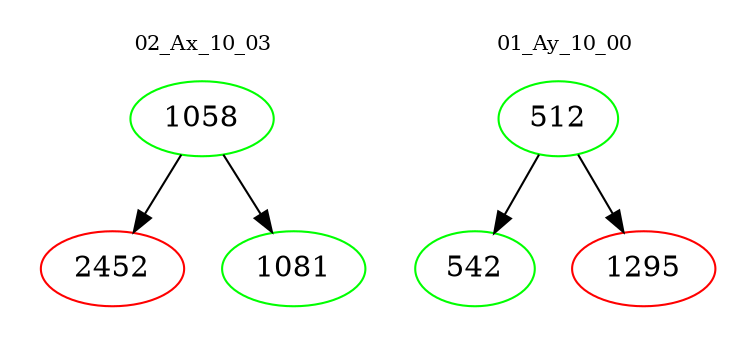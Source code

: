 digraph{
subgraph cluster_0 {
color = white
label = "02_Ax_10_03";
fontsize=10;
T0_1058 [label="1058", color="green"]
T0_1058 -> T0_2452 [color="black"]
T0_2452 [label="2452", color="red"]
T0_1058 -> T0_1081 [color="black"]
T0_1081 [label="1081", color="green"]
}
subgraph cluster_1 {
color = white
label = "01_Ay_10_00";
fontsize=10;
T1_512 [label="512", color="green"]
T1_512 -> T1_542 [color="black"]
T1_542 [label="542", color="green"]
T1_512 -> T1_1295 [color="black"]
T1_1295 [label="1295", color="red"]
}
}
